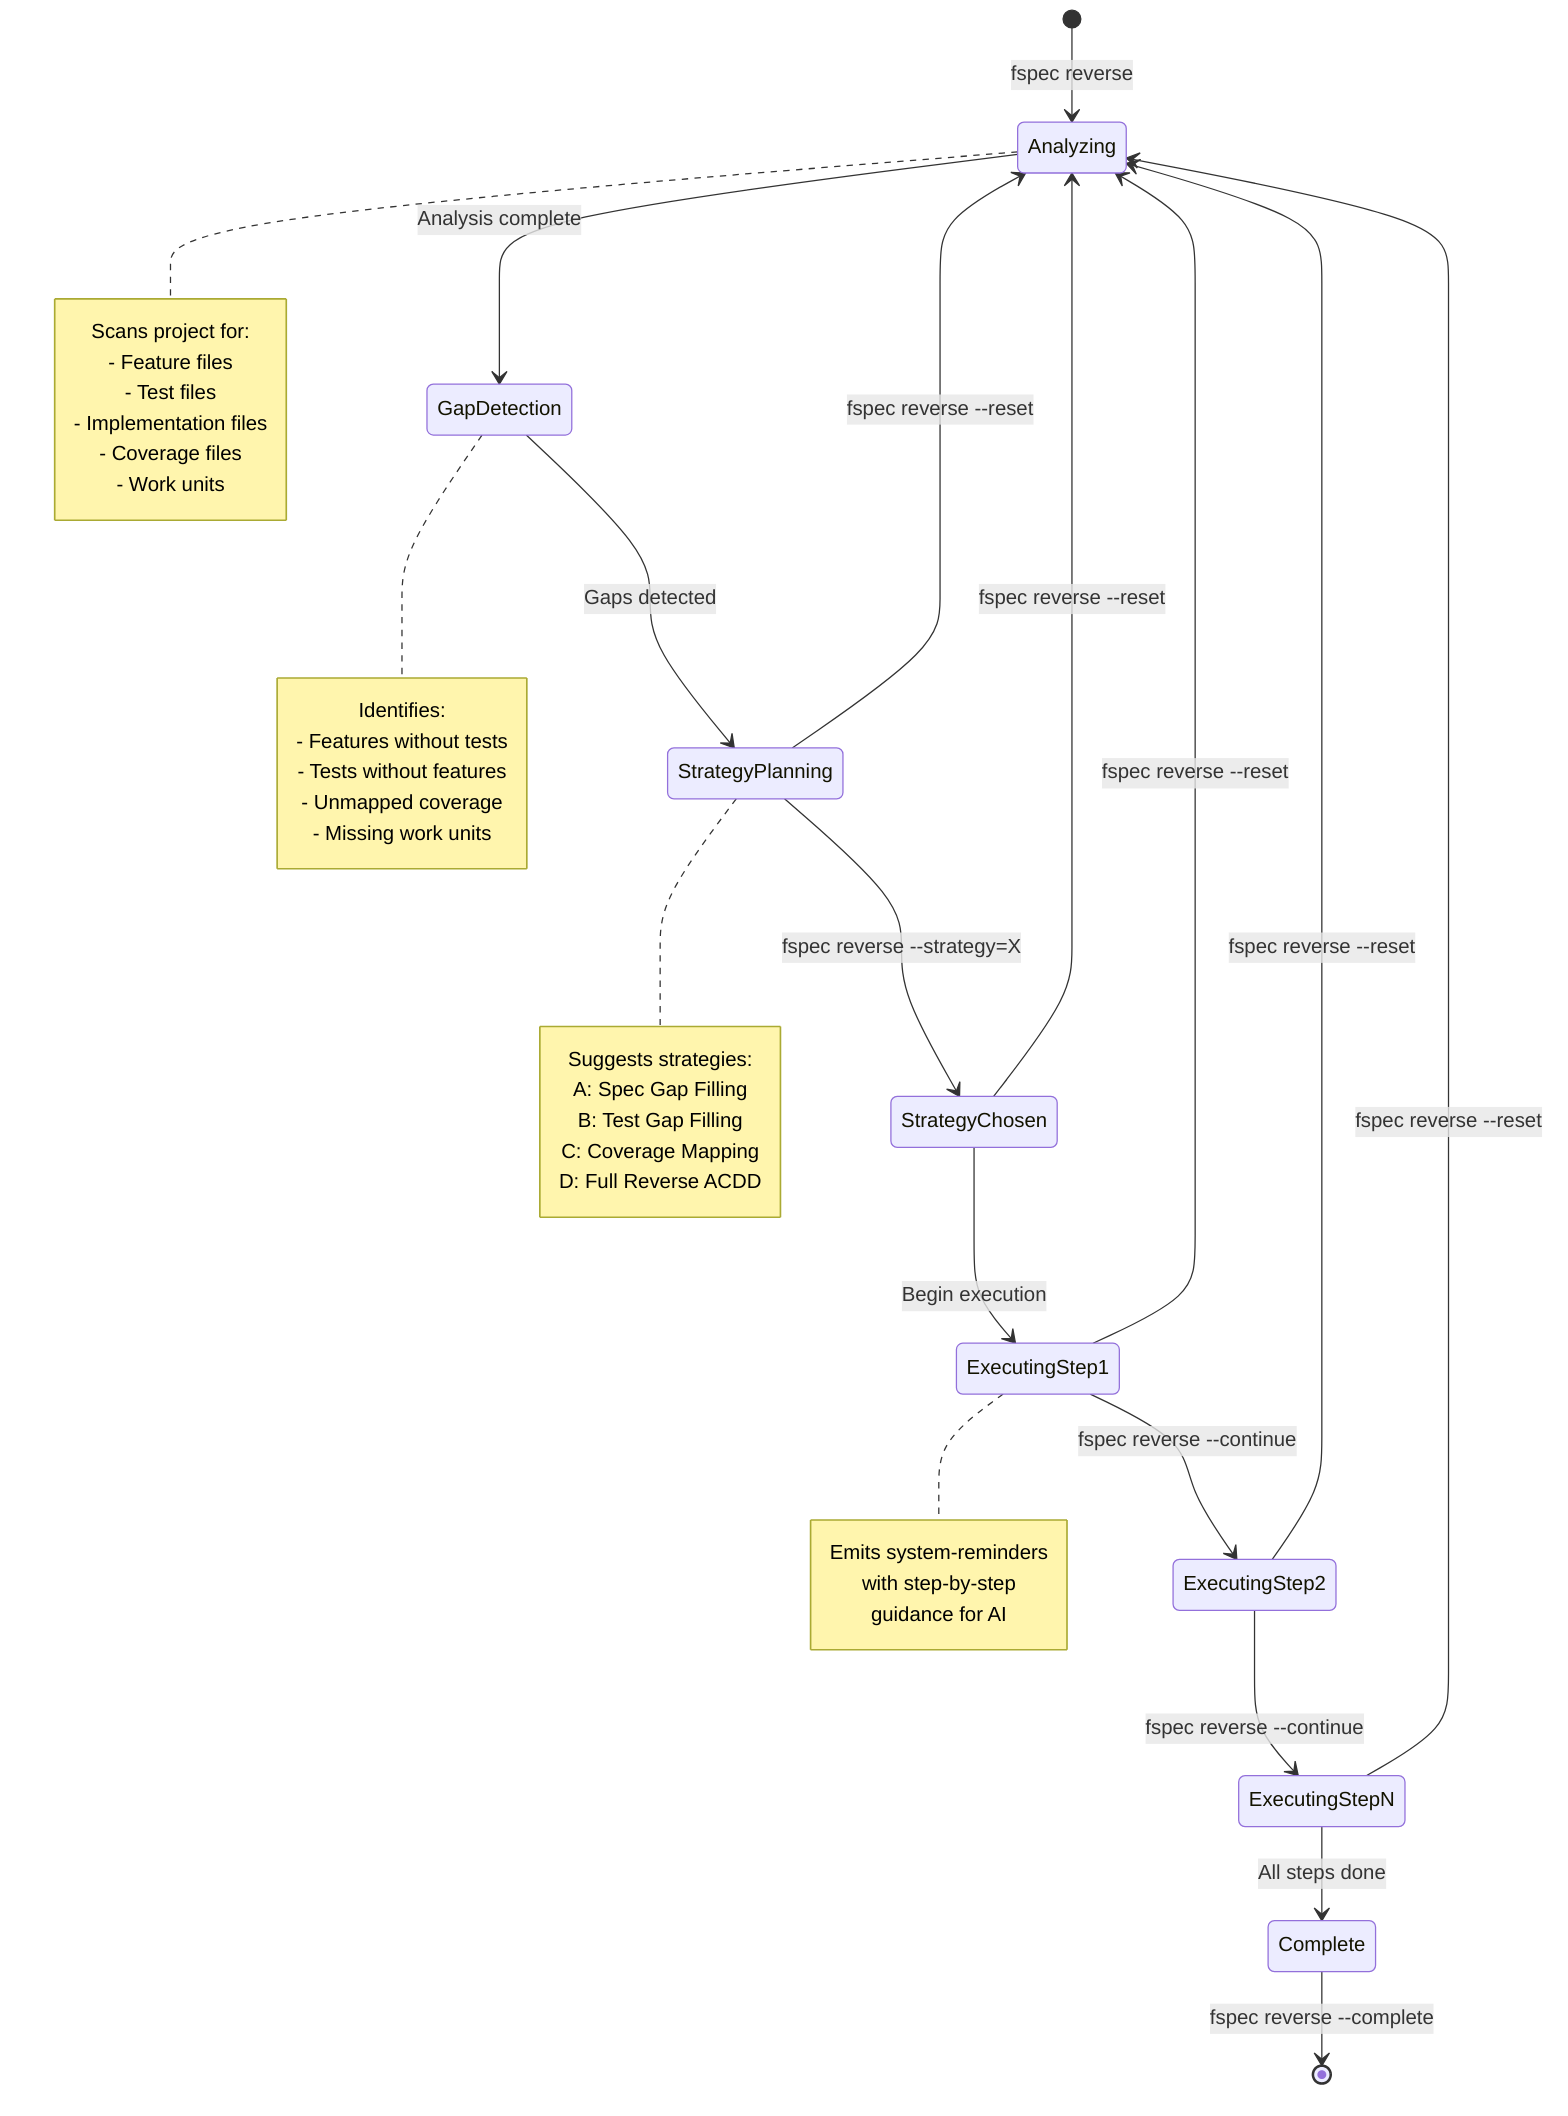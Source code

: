 stateDiagram-v2
    [*] --> Analyzing: fspec reverse
    Analyzing --> GapDetection: Analysis complete
    GapDetection --> StrategyPlanning: Gaps detected
    StrategyPlanning --> StrategyChosen: fspec reverse --strategy=X
    StrategyChosen --> ExecutingStep1: Begin execution
    ExecutingStep1 --> ExecutingStep2: fspec reverse --continue
    ExecutingStep2 --> ExecutingStepN: fspec reverse --continue
    ExecutingStepN --> Complete: All steps done
    Complete --> [*]: fspec reverse --complete

    StrategyPlanning --> Analyzing: fspec reverse --reset
    StrategyChosen --> Analyzing: fspec reverse --reset
    ExecutingStep1 --> Analyzing: fspec reverse --reset
    ExecutingStep2 --> Analyzing: fspec reverse --reset
    ExecutingStepN --> Analyzing: fspec reverse --reset

    note right of Analyzing
        Scans project for:
        - Feature files
        - Test files
        - Implementation files
        - Coverage files
        - Work units
    end note

    note right of GapDetection
        Identifies:
        - Features without tests
        - Tests without features
        - Unmapped coverage
        - Missing work units
    end note

    note right of StrategyPlanning
        Suggests strategies:
        A: Spec Gap Filling
        B: Test Gap Filling
        C: Coverage Mapping
        D: Full Reverse ACDD
    end note

    note right of ExecutingStep1
        Emits system-reminders
        with step-by-step
        guidance for AI
    end note